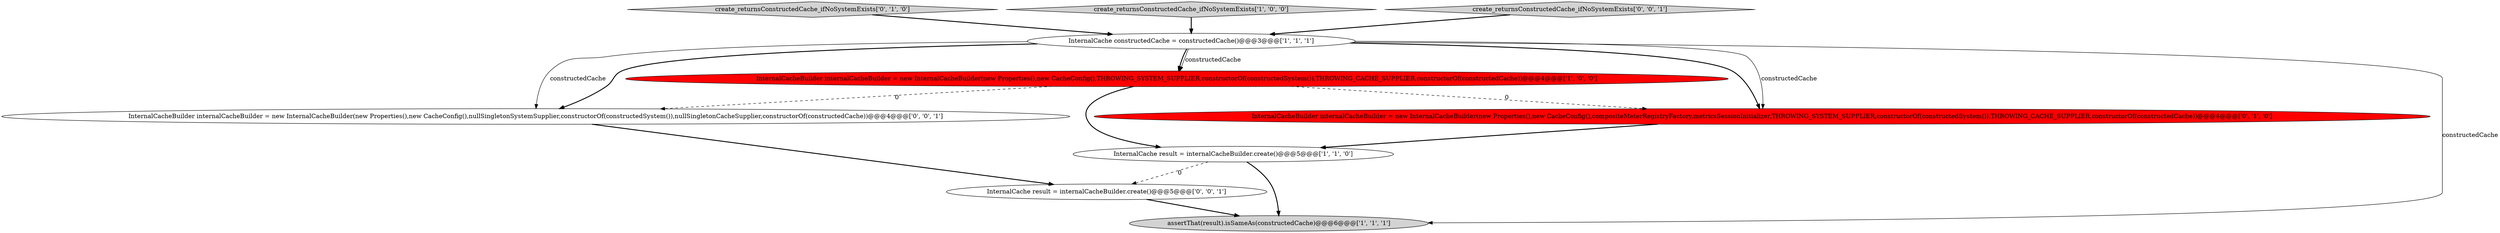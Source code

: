 digraph {
2 [style = filled, label = "InternalCache constructedCache = constructedCache()@@@3@@@['1', '1', '1']", fillcolor = white, shape = ellipse image = "AAA0AAABBB1BBB"];
0 [style = filled, label = "InternalCacheBuilder internalCacheBuilder = new InternalCacheBuilder(new Properties(),new CacheConfig(),THROWING_SYSTEM_SUPPLIER,constructorOf(constructedSystem()),THROWING_CACHE_SUPPLIER,constructorOf(constructedCache))@@@4@@@['1', '0', '0']", fillcolor = red, shape = ellipse image = "AAA1AAABBB1BBB"];
1 [style = filled, label = "InternalCache result = internalCacheBuilder.create()@@@5@@@['1', '1', '0']", fillcolor = white, shape = ellipse image = "AAA0AAABBB1BBB"];
8 [style = filled, label = "InternalCacheBuilder internalCacheBuilder = new InternalCacheBuilder(new Properties(),new CacheConfig(),nullSingletonSystemSupplier,constructorOf(constructedSystem()),nullSingletonCacheSupplier,constructorOf(constructedCache))@@@4@@@['0', '0', '1']", fillcolor = white, shape = ellipse image = "AAA0AAABBB3BBB"];
7 [style = filled, label = "InternalCache result = internalCacheBuilder.create()@@@5@@@['0', '0', '1']", fillcolor = white, shape = ellipse image = "AAA0AAABBB3BBB"];
6 [style = filled, label = "create_returnsConstructedCache_ifNoSystemExists['0', '1', '0']", fillcolor = lightgray, shape = diamond image = "AAA0AAABBB2BBB"];
5 [style = filled, label = "InternalCacheBuilder internalCacheBuilder = new InternalCacheBuilder(new Properties(),new CacheConfig(),compositeMeterRegistryFactory,metricsSessionInitializer,THROWING_SYSTEM_SUPPLIER,constructorOf(constructedSystem()),THROWING_CACHE_SUPPLIER,constructorOf(constructedCache))@@@4@@@['0', '1', '0']", fillcolor = red, shape = ellipse image = "AAA1AAABBB2BBB"];
3 [style = filled, label = "create_returnsConstructedCache_ifNoSystemExists['1', '0', '0']", fillcolor = lightgray, shape = diamond image = "AAA0AAABBB1BBB"];
4 [style = filled, label = "assertThat(result).isSameAs(constructedCache)@@@6@@@['1', '1', '1']", fillcolor = lightgray, shape = ellipse image = "AAA0AAABBB1BBB"];
9 [style = filled, label = "create_returnsConstructedCache_ifNoSystemExists['0', '0', '1']", fillcolor = lightgray, shape = diamond image = "AAA0AAABBB3BBB"];
2->0 [style = solid, label="constructedCache"];
0->8 [style = dashed, label="0"];
5->1 [style = bold, label=""];
6->2 [style = bold, label=""];
1->4 [style = bold, label=""];
2->0 [style = bold, label=""];
2->5 [style = solid, label="constructedCache"];
7->4 [style = bold, label=""];
1->7 [style = dashed, label="0"];
3->2 [style = bold, label=""];
0->5 [style = dashed, label="0"];
9->2 [style = bold, label=""];
0->1 [style = bold, label=""];
2->8 [style = solid, label="constructedCache"];
8->7 [style = bold, label=""];
2->8 [style = bold, label=""];
2->5 [style = bold, label=""];
2->4 [style = solid, label="constructedCache"];
}
